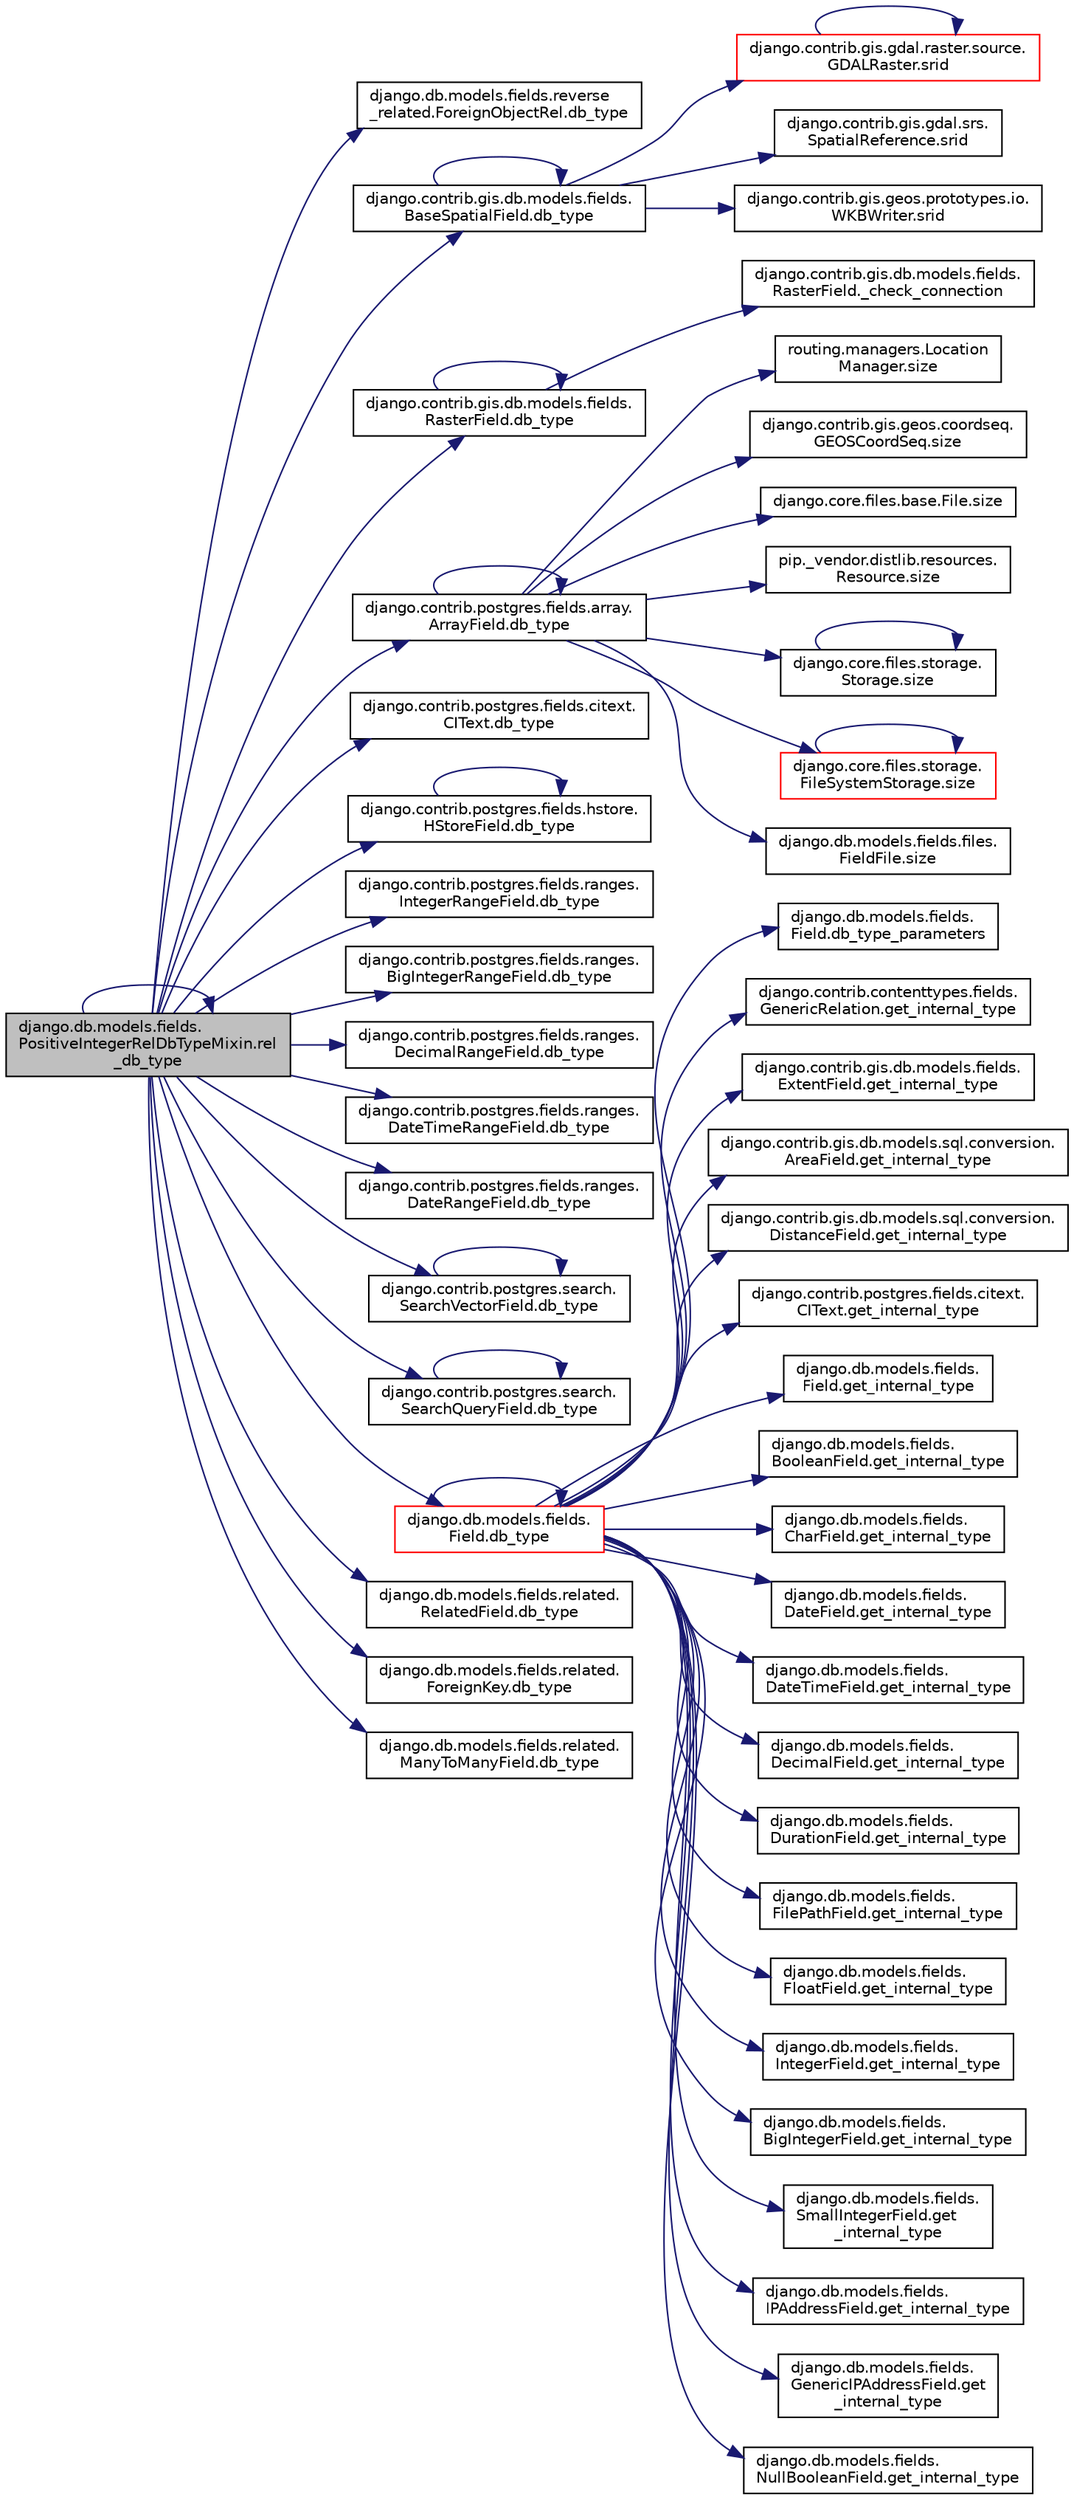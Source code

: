 digraph "django.db.models.fields.PositiveIntegerRelDbTypeMixin.rel_db_type"
{
 // LATEX_PDF_SIZE
  edge [fontname="Helvetica",fontsize="10",labelfontname="Helvetica",labelfontsize="10"];
  node [fontname="Helvetica",fontsize="10",shape=record];
  rankdir="LR";
  Node1 [label="django.db.models.fields.\lPositiveIntegerRelDbTypeMixin.rel\l_db_type",height=0.2,width=0.4,color="black", fillcolor="grey75", style="filled", fontcolor="black",tooltip=" "];
  Node1 -> Node2 [color="midnightblue",fontsize="10",style="solid",fontname="Helvetica"];
  Node2 [label="django.db.models.fields.reverse\l_related.ForeignObjectRel.db_type",height=0.2,width=0.4,color="black", fillcolor="white", style="filled",URL="$d3/da4/classdjango_1_1db_1_1models_1_1fields_1_1reverse__related_1_1_foreign_object_rel.html#a12941b542d16eb05a7b855df7229dc37",tooltip=" "];
  Node1 -> Node3 [color="midnightblue",fontsize="10",style="solid",fontname="Helvetica"];
  Node3 [label="django.contrib.gis.db.models.fields.\lBaseSpatialField.db_type",height=0.2,width=0.4,color="black", fillcolor="white", style="filled",URL="$dc/deb/classdjango_1_1contrib_1_1gis_1_1db_1_1models_1_1fields_1_1_base_spatial_field.html#abf4616f38c9d620756522da632e7aae2",tooltip=" "];
  Node3 -> Node3 [color="midnightblue",fontsize="10",style="solid",fontname="Helvetica"];
  Node3 -> Node4 [color="midnightblue",fontsize="10",style="solid",fontname="Helvetica"];
  Node4 [label="django.contrib.gis.gdal.raster.source.\lGDALRaster.srid",height=0.2,width=0.4,color="red", fillcolor="white", style="filled",URL="$db/dff/classdjango_1_1contrib_1_1gis_1_1gdal_1_1raster_1_1source_1_1_g_d_a_l_raster.html#abb1a0c5b76ca4f874311778d1317b753",tooltip=" "];
  Node4 -> Node4 [color="midnightblue",fontsize="10",style="solid",fontname="Helvetica"];
  Node3 -> Node16 [color="midnightblue",fontsize="10",style="solid",fontname="Helvetica"];
  Node16 [label="django.contrib.gis.gdal.srs.\lSpatialReference.srid",height=0.2,width=0.4,color="black", fillcolor="white", style="filled",URL="$d7/dda/classdjango_1_1contrib_1_1gis_1_1gdal_1_1srs_1_1_spatial_reference.html#a0cc788e40b30278bebe00a9146de2fbf",tooltip=" "];
  Node3 -> Node17 [color="midnightblue",fontsize="10",style="solid",fontname="Helvetica"];
  Node17 [label="django.contrib.gis.geos.prototypes.io.\lWKBWriter.srid",height=0.2,width=0.4,color="black", fillcolor="white", style="filled",URL="$d9/db5/classdjango_1_1contrib_1_1gis_1_1geos_1_1prototypes_1_1io_1_1_w_k_b_writer.html#af41f8fab147304182f500da25e0a4bda",tooltip=" "];
  Node1 -> Node18 [color="midnightblue",fontsize="10",style="solid",fontname="Helvetica"];
  Node18 [label="django.contrib.gis.db.models.fields.\lRasterField.db_type",height=0.2,width=0.4,color="black", fillcolor="white", style="filled",URL="$d0/d33/classdjango_1_1contrib_1_1gis_1_1db_1_1models_1_1fields_1_1_raster_field.html#a70def83e98b26b3355480d6b66b88873",tooltip=" "];
  Node18 -> Node19 [color="midnightblue",fontsize="10",style="solid",fontname="Helvetica"];
  Node19 [label="django.contrib.gis.db.models.fields.\lRasterField._check_connection",height=0.2,width=0.4,color="black", fillcolor="white", style="filled",URL="$d0/d33/classdjango_1_1contrib_1_1gis_1_1db_1_1models_1_1fields_1_1_raster_field.html#a0e7a6e0c4db41a744b479b57080f118f",tooltip=" "];
  Node18 -> Node18 [color="midnightblue",fontsize="10",style="solid",fontname="Helvetica"];
  Node1 -> Node20 [color="midnightblue",fontsize="10",style="solid",fontname="Helvetica"];
  Node20 [label="django.contrib.postgres.fields.array.\lArrayField.db_type",height=0.2,width=0.4,color="black", fillcolor="white", style="filled",URL="$dc/ddf/classdjango_1_1contrib_1_1postgres_1_1fields_1_1array_1_1_array_field.html#a69ba95a222e638af77b65fe3a7732474",tooltip=" "];
  Node20 -> Node20 [color="midnightblue",fontsize="10",style="solid",fontname="Helvetica"];
  Node20 -> Node21 [color="midnightblue",fontsize="10",style="solid",fontname="Helvetica"];
  Node21 [label="routing.managers.Location\lManager.size",height=0.2,width=0.4,color="black", fillcolor="white", style="filled",URL="$d4/d05/classrouting_1_1managers_1_1_location_manager.html#af31dd01af504c01dcefd494579f9de30",tooltip=" "];
  Node20 -> Node22 [color="midnightblue",fontsize="10",style="solid",fontname="Helvetica"];
  Node22 [label="django.contrib.gis.geos.coordseq.\lGEOSCoordSeq.size",height=0.2,width=0.4,color="black", fillcolor="white", style="filled",URL="$d5/d0c/classdjango_1_1contrib_1_1gis_1_1geos_1_1coordseq_1_1_g_e_o_s_coord_seq.html#ae8c4de4c910b1cbf56e81c25086cda44",tooltip=" "];
  Node20 -> Node23 [color="midnightblue",fontsize="10",style="solid",fontname="Helvetica"];
  Node23 [label="django.core.files.base.File.size",height=0.2,width=0.4,color="black", fillcolor="white", style="filled",URL="$db/def/classdjango_1_1core_1_1files_1_1base_1_1_file.html#a4aa8991b3704e8cb0d76f1a6ac017541",tooltip=" "];
  Node20 -> Node24 [color="midnightblue",fontsize="10",style="solid",fontname="Helvetica"];
  Node24 [label="pip._vendor.distlib.resources.\lResource.size",height=0.2,width=0.4,color="black", fillcolor="white", style="filled",URL="$d6/d16/classpip_1_1__vendor_1_1distlib_1_1resources_1_1_resource.html#a3b6a99b194454ce8c36f3eed2c09b137",tooltip=" "];
  Node20 -> Node25 [color="midnightblue",fontsize="10",style="solid",fontname="Helvetica"];
  Node25 [label="django.core.files.storage.\lStorage.size",height=0.2,width=0.4,color="black", fillcolor="white", style="filled",URL="$dc/dad/classdjango_1_1core_1_1files_1_1storage_1_1_storage.html#a3775716c2d7497ec3a1d23f7c84ffb8e",tooltip=" "];
  Node25 -> Node25 [color="midnightblue",fontsize="10",style="solid",fontname="Helvetica"];
  Node20 -> Node26 [color="midnightblue",fontsize="10",style="solid",fontname="Helvetica"];
  Node26 [label="django.core.files.storage.\lFileSystemStorage.size",height=0.2,width=0.4,color="red", fillcolor="white", style="filled",URL="$db/da8/classdjango_1_1core_1_1files_1_1storage_1_1_file_system_storage.html#a48d966839a5f13179dc05370fc809c2e",tooltip=" "];
  Node26 -> Node26 [color="midnightblue",fontsize="10",style="solid",fontname="Helvetica"];
  Node20 -> Node45 [color="midnightblue",fontsize="10",style="solid",fontname="Helvetica"];
  Node45 [label="django.db.models.fields.files.\lFieldFile.size",height=0.2,width=0.4,color="black", fillcolor="white", style="filled",URL="$d8/d02/classdjango_1_1db_1_1models_1_1fields_1_1files_1_1_field_file.html#aabc01f5cf94ae13925c7f45b061f9728",tooltip=" "];
  Node1 -> Node46 [color="midnightblue",fontsize="10",style="solid",fontname="Helvetica"];
  Node46 [label="django.contrib.postgres.fields.citext.\lCIText.db_type",height=0.2,width=0.4,color="black", fillcolor="white", style="filled",URL="$db/db7/classdjango_1_1contrib_1_1postgres_1_1fields_1_1citext_1_1_c_i_text.html#aa0690dc604c5fb3bdfb4b67cd4445d59",tooltip=" "];
  Node1 -> Node47 [color="midnightblue",fontsize="10",style="solid",fontname="Helvetica"];
  Node47 [label="django.contrib.postgres.fields.hstore.\lHStoreField.db_type",height=0.2,width=0.4,color="black", fillcolor="white", style="filled",URL="$d8/d49/classdjango_1_1contrib_1_1postgres_1_1fields_1_1hstore_1_1_h_store_field.html#a28364693f27793153a4b69ac2936b674",tooltip=" "];
  Node47 -> Node47 [color="midnightblue",fontsize="10",style="solid",fontname="Helvetica"];
  Node1 -> Node48 [color="midnightblue",fontsize="10",style="solid",fontname="Helvetica"];
  Node48 [label="django.contrib.postgres.fields.ranges.\lIntegerRangeField.db_type",height=0.2,width=0.4,color="black", fillcolor="white", style="filled",URL="$d1/d8c/classdjango_1_1contrib_1_1postgres_1_1fields_1_1ranges_1_1_integer_range_field.html#aa2c6f250682234605f088124fc521c3b",tooltip=" "];
  Node1 -> Node49 [color="midnightblue",fontsize="10",style="solid",fontname="Helvetica"];
  Node49 [label="django.contrib.postgres.fields.ranges.\lBigIntegerRangeField.db_type",height=0.2,width=0.4,color="black", fillcolor="white", style="filled",URL="$d7/d7a/classdjango_1_1contrib_1_1postgres_1_1fields_1_1ranges_1_1_big_integer_range_field.html#a163e54b5d84d16800380acf057e8e7c3",tooltip=" "];
  Node1 -> Node50 [color="midnightblue",fontsize="10",style="solid",fontname="Helvetica"];
  Node50 [label="django.contrib.postgres.fields.ranges.\lDecimalRangeField.db_type",height=0.2,width=0.4,color="black", fillcolor="white", style="filled",URL="$d4/dfb/classdjango_1_1contrib_1_1postgres_1_1fields_1_1ranges_1_1_decimal_range_field.html#a3af62376098c9e8fa3ad51ef7b8788cb",tooltip=" "];
  Node1 -> Node51 [color="midnightblue",fontsize="10",style="solid",fontname="Helvetica"];
  Node51 [label="django.contrib.postgres.fields.ranges.\lDateTimeRangeField.db_type",height=0.2,width=0.4,color="black", fillcolor="white", style="filled",URL="$d1/d6a/classdjango_1_1contrib_1_1postgres_1_1fields_1_1ranges_1_1_date_time_range_field.html#a4279b5d1383b8d5ae87c38413afa340f",tooltip=" "];
  Node1 -> Node52 [color="midnightblue",fontsize="10",style="solid",fontname="Helvetica"];
  Node52 [label="django.contrib.postgres.fields.ranges.\lDateRangeField.db_type",height=0.2,width=0.4,color="black", fillcolor="white", style="filled",URL="$d7/d0d/classdjango_1_1contrib_1_1postgres_1_1fields_1_1ranges_1_1_date_range_field.html#ada9efd758119567af3c332d0f8d54b45",tooltip=" "];
  Node1 -> Node53 [color="midnightblue",fontsize="10",style="solid",fontname="Helvetica"];
  Node53 [label="django.contrib.postgres.search.\lSearchVectorField.db_type",height=0.2,width=0.4,color="black", fillcolor="white", style="filled",URL="$df/d54/classdjango_1_1contrib_1_1postgres_1_1search_1_1_search_vector_field.html#a8615e1813f08a664785ae0b672c83b7b",tooltip=" "];
  Node53 -> Node53 [color="midnightblue",fontsize="10",style="solid",fontname="Helvetica"];
  Node1 -> Node54 [color="midnightblue",fontsize="10",style="solid",fontname="Helvetica"];
  Node54 [label="django.contrib.postgres.search.\lSearchQueryField.db_type",height=0.2,width=0.4,color="black", fillcolor="white", style="filled",URL="$d4/d47/classdjango_1_1contrib_1_1postgres_1_1search_1_1_search_query_field.html#a53974e884d6f62ee19ad816d719dbadd",tooltip=" "];
  Node54 -> Node54 [color="midnightblue",fontsize="10",style="solid",fontname="Helvetica"];
  Node1 -> Node55 [color="midnightblue",fontsize="10",style="solid",fontname="Helvetica"];
  Node55 [label="django.db.models.fields.\lField.db_type",height=0.2,width=0.4,color="red", fillcolor="white", style="filled",URL="$db/d75/classdjango_1_1db_1_1models_1_1fields_1_1_field.html#a1bdf568bf663162486ce90e2e8c0e790",tooltip=" "];
  Node55 -> Node55 [color="midnightblue",fontsize="10",style="solid",fontname="Helvetica"];
  Node55 -> Node56 [color="midnightblue",fontsize="10",style="solid",fontname="Helvetica"];
  Node56 [label="django.db.models.fields.\lField.db_type_parameters",height=0.2,width=0.4,color="black", fillcolor="white", style="filled",URL="$db/d75/classdjango_1_1db_1_1models_1_1fields_1_1_field.html#a691799e7d7f19f7640afb08b5b3f0882",tooltip=" "];
  Node55 -> Node57 [color="midnightblue",fontsize="10",style="solid",fontname="Helvetica"];
  Node57 [label="django.contrib.contenttypes.fields.\lGenericRelation.get_internal_type",height=0.2,width=0.4,color="black", fillcolor="white", style="filled",URL="$d9/d64/classdjango_1_1contrib_1_1contenttypes_1_1fields_1_1_generic_relation.html#a7990bd2f6bb83da4e41a86482aeb7960",tooltip=" "];
  Node55 -> Node58 [color="midnightblue",fontsize="10",style="solid",fontname="Helvetica"];
  Node58 [label="django.contrib.gis.db.models.fields.\lExtentField.get_internal_type",height=0.2,width=0.4,color="black", fillcolor="white", style="filled",URL="$d4/de8/classdjango_1_1contrib_1_1gis_1_1db_1_1models_1_1fields_1_1_extent_field.html#afc01bc6a5210f807b425af7bcb42a7f6",tooltip=" "];
  Node55 -> Node59 [color="midnightblue",fontsize="10",style="solid",fontname="Helvetica"];
  Node59 [label="django.contrib.gis.db.models.sql.conversion.\lAreaField.get_internal_type",height=0.2,width=0.4,color="black", fillcolor="white", style="filled",URL="$d8/d3f/classdjango_1_1contrib_1_1gis_1_1db_1_1models_1_1sql_1_1conversion_1_1_area_field.html#abde2aed8614bf16c40975629a6f4b052",tooltip=" "];
  Node55 -> Node60 [color="midnightblue",fontsize="10",style="solid",fontname="Helvetica"];
  Node60 [label="django.contrib.gis.db.models.sql.conversion.\lDistanceField.get_internal_type",height=0.2,width=0.4,color="black", fillcolor="white", style="filled",URL="$d3/d85/classdjango_1_1contrib_1_1gis_1_1db_1_1models_1_1sql_1_1conversion_1_1_distance_field.html#ab366f3b3f7fb89a0de664c3c35170b27",tooltip=" "];
  Node55 -> Node61 [color="midnightblue",fontsize="10",style="solid",fontname="Helvetica"];
  Node61 [label="django.contrib.postgres.fields.citext.\lCIText.get_internal_type",height=0.2,width=0.4,color="black", fillcolor="white", style="filled",URL="$db/db7/classdjango_1_1contrib_1_1postgres_1_1fields_1_1citext_1_1_c_i_text.html#aedd9a318c74552863d7ff7bed60415e4",tooltip=" "];
  Node55 -> Node62 [color="midnightblue",fontsize="10",style="solid",fontname="Helvetica"];
  Node62 [label="django.db.models.fields.\lField.get_internal_type",height=0.2,width=0.4,color="black", fillcolor="white", style="filled",URL="$db/d75/classdjango_1_1db_1_1models_1_1fields_1_1_field.html#a1b24712a6b2f3cabdcbe1e2b99ba9a6c",tooltip=" "];
  Node55 -> Node63 [color="midnightblue",fontsize="10",style="solid",fontname="Helvetica"];
  Node63 [label="django.db.models.fields.\lBooleanField.get_internal_type",height=0.2,width=0.4,color="black", fillcolor="white", style="filled",URL="$de/d82/classdjango_1_1db_1_1models_1_1fields_1_1_boolean_field.html#a020b7db391ffc3941d959cf926fcc92d",tooltip=" "];
  Node55 -> Node64 [color="midnightblue",fontsize="10",style="solid",fontname="Helvetica"];
  Node64 [label="django.db.models.fields.\lCharField.get_internal_type",height=0.2,width=0.4,color="black", fillcolor="white", style="filled",URL="$d1/de7/classdjango_1_1db_1_1models_1_1fields_1_1_char_field.html#a7ae0f1d44901306ae49802b1f4a08f94",tooltip=" "];
  Node55 -> Node65 [color="midnightblue",fontsize="10",style="solid",fontname="Helvetica"];
  Node65 [label="django.db.models.fields.\lDateField.get_internal_type",height=0.2,width=0.4,color="black", fillcolor="white", style="filled",URL="$d0/df6/classdjango_1_1db_1_1models_1_1fields_1_1_date_field.html#a6d3abdff5758b7efb3752f0db09ec2f9",tooltip=" "];
  Node55 -> Node66 [color="midnightblue",fontsize="10",style="solid",fontname="Helvetica"];
  Node66 [label="django.db.models.fields.\lDateTimeField.get_internal_type",height=0.2,width=0.4,color="black", fillcolor="white", style="filled",URL="$d5/d54/classdjango_1_1db_1_1models_1_1fields_1_1_date_time_field.html#a06a35a156aaf4637aadd5b46eb263bfc",tooltip=" "];
  Node55 -> Node67 [color="midnightblue",fontsize="10",style="solid",fontname="Helvetica"];
  Node67 [label="django.db.models.fields.\lDecimalField.get_internal_type",height=0.2,width=0.4,color="black", fillcolor="white", style="filled",URL="$d7/deb/classdjango_1_1db_1_1models_1_1fields_1_1_decimal_field.html#afc047261545f4b447b9cb0eb97a68987",tooltip=" "];
  Node55 -> Node68 [color="midnightblue",fontsize="10",style="solid",fontname="Helvetica"];
  Node68 [label="django.db.models.fields.\lDurationField.get_internal_type",height=0.2,width=0.4,color="black", fillcolor="white", style="filled",URL="$d3/df8/classdjango_1_1db_1_1models_1_1fields_1_1_duration_field.html#a36c7135a639f7319a6ad7d3320d602b4",tooltip=" "];
  Node55 -> Node69 [color="midnightblue",fontsize="10",style="solid",fontname="Helvetica"];
  Node69 [label="django.db.models.fields.\lFilePathField.get_internal_type",height=0.2,width=0.4,color="black", fillcolor="white", style="filled",URL="$d9/d58/classdjango_1_1db_1_1models_1_1fields_1_1_file_path_field.html#a2eee88843348dea92c782d6406a69bfe",tooltip=" "];
  Node55 -> Node70 [color="midnightblue",fontsize="10",style="solid",fontname="Helvetica"];
  Node70 [label="django.db.models.fields.\lFloatField.get_internal_type",height=0.2,width=0.4,color="black", fillcolor="white", style="filled",URL="$d8/dfd/classdjango_1_1db_1_1models_1_1fields_1_1_float_field.html#a7b14323c0cfd90d89c13b270afc17d36",tooltip=" "];
  Node55 -> Node71 [color="midnightblue",fontsize="10",style="solid",fontname="Helvetica"];
  Node71 [label="django.db.models.fields.\lIntegerField.get_internal_type",height=0.2,width=0.4,color="black", fillcolor="white", style="filled",URL="$d5/d95/classdjango_1_1db_1_1models_1_1fields_1_1_integer_field.html#ae0492005aae3861238601c38ea74cb8f",tooltip=" "];
  Node55 -> Node72 [color="midnightblue",fontsize="10",style="solid",fontname="Helvetica"];
  Node72 [label="django.db.models.fields.\lBigIntegerField.get_internal_type",height=0.2,width=0.4,color="black", fillcolor="white", style="filled",URL="$d9/d38/classdjango_1_1db_1_1models_1_1fields_1_1_big_integer_field.html#a06968d4c926a8466965dd6768a468a55",tooltip=" "];
  Node55 -> Node73 [color="midnightblue",fontsize="10",style="solid",fontname="Helvetica"];
  Node73 [label="django.db.models.fields.\lSmallIntegerField.get\l_internal_type",height=0.2,width=0.4,color="black", fillcolor="white", style="filled",URL="$dc/d77/classdjango_1_1db_1_1models_1_1fields_1_1_small_integer_field.html#a8222e82805d7a9c8ac1b5250e48013fa",tooltip=" "];
  Node55 -> Node74 [color="midnightblue",fontsize="10",style="solid",fontname="Helvetica"];
  Node74 [label="django.db.models.fields.\lIPAddressField.get_internal_type",height=0.2,width=0.4,color="black", fillcolor="white", style="filled",URL="$d3/d70/classdjango_1_1db_1_1models_1_1fields_1_1_i_p_address_field.html#a0bac3bd9539b3fcccd4a0c2d9c4fc563",tooltip=" "];
  Node55 -> Node75 [color="midnightblue",fontsize="10",style="solid",fontname="Helvetica"];
  Node75 [label="django.db.models.fields.\lGenericIPAddressField.get\l_internal_type",height=0.2,width=0.4,color="black", fillcolor="white", style="filled",URL="$d4/dfb/classdjango_1_1db_1_1models_1_1fields_1_1_generic_i_p_address_field.html#a1e00703992ae81f65951494f46ed98f0",tooltip=" "];
  Node55 -> Node76 [color="midnightblue",fontsize="10",style="solid",fontname="Helvetica"];
  Node76 [label="django.db.models.fields.\lNullBooleanField.get_internal_type",height=0.2,width=0.4,color="black", fillcolor="white", style="filled",URL="$d1/d6d/classdjango_1_1db_1_1models_1_1fields_1_1_null_boolean_field.html#a1177912ca4d35b79b6e341cb32e73606",tooltip=" "];
  Node1 -> Node91 [color="midnightblue",fontsize="10",style="solid",fontname="Helvetica"];
  Node91 [label="django.db.models.fields.related.\lRelatedField.db_type",height=0.2,width=0.4,color="black", fillcolor="white", style="filled",URL="$de/d06/classdjango_1_1db_1_1models_1_1fields_1_1related_1_1_related_field.html#af58f34359adc70bde96ffab82a860879",tooltip=" "];
  Node1 -> Node92 [color="midnightblue",fontsize="10",style="solid",fontname="Helvetica"];
  Node92 [label="django.db.models.fields.related.\lForeignKey.db_type",height=0.2,width=0.4,color="black", fillcolor="white", style="filled",URL="$d8/dbf/classdjango_1_1db_1_1models_1_1fields_1_1related_1_1_foreign_key.html#aaf0a01284e96159745bbd78d63b597a5",tooltip=" "];
  Node1 -> Node93 [color="midnightblue",fontsize="10",style="solid",fontname="Helvetica"];
  Node93 [label="django.db.models.fields.related.\lManyToManyField.db_type",height=0.2,width=0.4,color="black", fillcolor="white", style="filled",URL="$d0/df7/classdjango_1_1db_1_1models_1_1fields_1_1related_1_1_many_to_many_field.html#abd9d37191174f1917a4ab9e257dc69a1",tooltip=" "];
  Node1 -> Node1 [color="midnightblue",fontsize="10",style="solid",fontname="Helvetica"];
}
